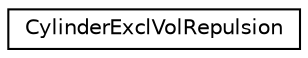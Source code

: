 digraph "Graphical Class Hierarchy"
{
 // INTERACTIVE_SVG=YES
  edge [fontname="Helvetica",fontsize="10",labelfontname="Helvetica",labelfontsize="10"];
  node [fontname="Helvetica",fontsize="10",shape=record];
  rankdir="LR";
  Node0 [label="CylinderExclVolRepulsion",height=0.2,width=0.4,color="black", fillcolor="white", style="filled",URL="$classCylinderExclVolRepulsion.html",tooltip="Represents a repulsive excluded volume potential used by the CylinderExclVolume template. "];
}
